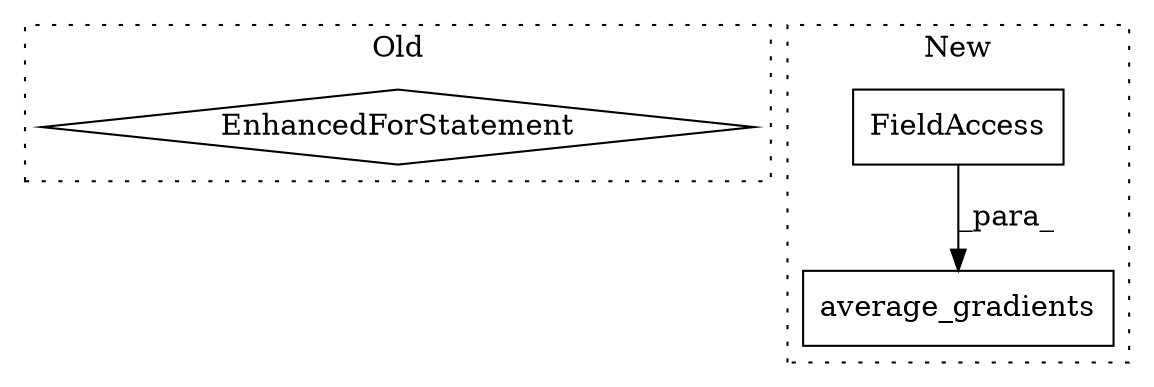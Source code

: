 digraph G {
subgraph cluster0 {
1 [label="EnhancedForStatement" a="70" s="11492,11593" l="65,2" shape="diamond"];
label = "Old";
style="dotted";
}
subgraph cluster1 {
2 [label="average_gradients" a="32" s="14780,14817" l="18,1" shape="box"];
3 [label="FieldAccess" a="22" s="14798" l="19" shape="box"];
label = "New";
style="dotted";
}
3 -> 2 [label="_para_"];
}